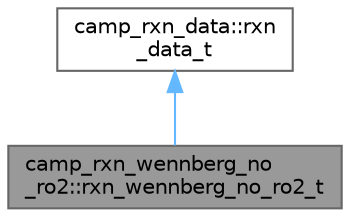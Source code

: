 digraph "camp_rxn_wennberg_no_ro2::rxn_wennberg_no_ro2_t"
{
 // LATEX_PDF_SIZE
  bgcolor="transparent";
  edge [fontname=Helvetica,fontsize=10,labelfontname=Helvetica,labelfontsize=10];
  node [fontname=Helvetica,fontsize=10,shape=box,height=0.2,width=0.4];
  Node1 [label="camp_rxn_wennberg_no\l_ro2::rxn_wennberg_no_ro2_t",height=0.2,width=0.4,color="gray40", fillcolor="grey60", style="filled", fontcolor="black",tooltip="Generic test reaction data type."];
  Node2 -> Node1 [dir="back",color="steelblue1",style="solid"];
  Node2 [label="camp_rxn_data::rxn\l_data_t",height=0.2,width=0.4,color="gray40", fillcolor="white", style="filled",URL="$structcamp__rxn__data_1_1rxn__data__t.html",tooltip="Abstract reaction data type."];
}
